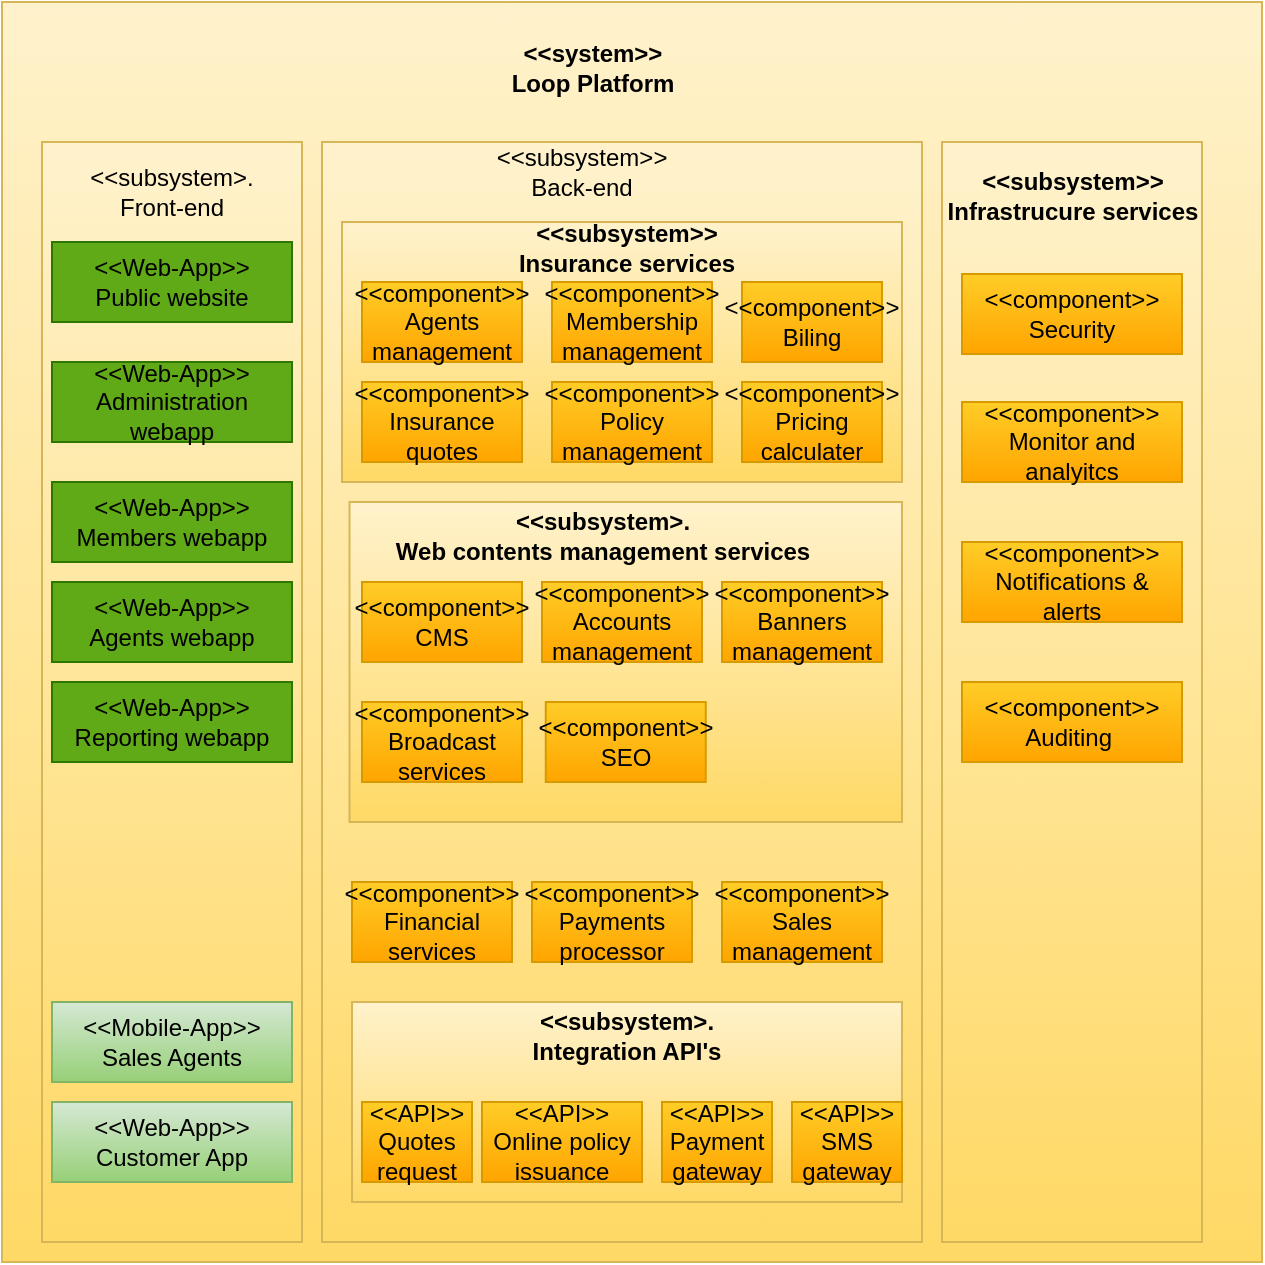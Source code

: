 <mxfile version="22.1.0" type="device">
  <diagram name="Page-1" id="3q7oZi8hlTSWg4Q0rI3E">
    <mxGraphModel dx="954" dy="600" grid="1" gridSize="10" guides="1" tooltips="1" connect="1" arrows="1" fold="1" page="1" pageScale="1" pageWidth="850" pageHeight="1100" math="0" shadow="0">
      <root>
        <mxCell id="0" />
        <mxCell id="1" parent="0" />
        <mxCell id="78S4eLdN82cWKrV9eYYc-7" value="" style="whiteSpace=wrap;html=1;aspect=fixed;fillColor=#fff2cc;gradientColor=#ffd966;strokeColor=#d6b656;" vertex="1" parent="1">
          <mxGeometry x="150" y="20" width="630" height="630" as="geometry" />
        </mxCell>
        <mxCell id="78S4eLdN82cWKrV9eYYc-9" value="&amp;lt;&amp;lt;system&amp;gt;&amp;gt;&lt;br&gt;Loop Platform&lt;br&gt;" style="text;align=center;fontStyle=1;verticalAlign=middle;spacingLeft=3;spacingRight=3;strokeColor=none;rotatable=0;points=[[0,0.5],[1,0.5]];portConstraint=eastwest;html=1;" vertex="1" parent="1">
          <mxGeometry x="405" y="40" width="80" height="26" as="geometry" />
        </mxCell>
        <mxCell id="78S4eLdN82cWKrV9eYYc-11" value="" style="rounded=0;whiteSpace=wrap;html=1;fillColor=#fff2cc;gradientColor=#ffd966;strokeColor=#d6b656;" vertex="1" parent="1">
          <mxGeometry x="170" y="90" width="130" height="550" as="geometry" />
        </mxCell>
        <mxCell id="78S4eLdN82cWKrV9eYYc-12" value="" style="rounded=0;whiteSpace=wrap;html=1;fillColor=#fff2cc;gradientColor=#ffd966;strokeColor=#d6b656;" vertex="1" parent="1">
          <mxGeometry x="310" y="90" width="300" height="550" as="geometry" />
        </mxCell>
        <mxCell id="78S4eLdN82cWKrV9eYYc-13" value="" style="rounded=0;whiteSpace=wrap;html=1;fillColor=#fff2cc;gradientColor=#ffd966;strokeColor=#d6b656;" vertex="1" parent="1">
          <mxGeometry x="620" y="90" width="130" height="550" as="geometry" />
        </mxCell>
        <mxCell id="78S4eLdN82cWKrV9eYYc-14" value="&lt;font color=&quot;#000000&quot;&gt;&amp;lt;&amp;lt;Web-App&amp;gt;&amp;gt;&lt;br&gt;Public website&lt;/font&gt;" style="html=1;dropTarget=0;whiteSpace=wrap;fillColor=#60a917;strokeColor=#2D7600;fontColor=#ffffff;" vertex="1" parent="1">
          <mxGeometry x="175" y="140" width="120" height="40" as="geometry" />
        </mxCell>
        <mxCell id="78S4eLdN82cWKrV9eYYc-16" value="&lt;font color=&quot;#000000&quot;&gt;&amp;lt;&amp;lt;Web-App&amp;gt;&amp;gt;&lt;br&gt;Administration webapp&lt;/font&gt;" style="html=1;dropTarget=0;whiteSpace=wrap;fillColor=#60a917;fontColor=#ffffff;strokeColor=#2D7600;" vertex="1" parent="1">
          <mxGeometry x="175" y="200" width="120" height="40" as="geometry" />
        </mxCell>
        <mxCell id="78S4eLdN82cWKrV9eYYc-17" value="&lt;font color=&quot;#000000&quot;&gt;&amp;lt;&amp;lt;Web-App&amp;gt;&amp;gt;&lt;br&gt;Members webapp&lt;/font&gt;" style="html=1;dropTarget=0;whiteSpace=wrap;fillColor=#60a917;fontColor=#ffffff;strokeColor=#2D7600;" vertex="1" parent="1">
          <mxGeometry x="175" y="260" width="120" height="40" as="geometry" />
        </mxCell>
        <mxCell id="78S4eLdN82cWKrV9eYYc-18" value="&lt;font color=&quot;#000000&quot;&gt;&amp;lt;&amp;lt;Web-App&amp;gt;&amp;gt;&lt;br&gt;Agents webapp&lt;/font&gt;" style="html=1;dropTarget=0;whiteSpace=wrap;fillColor=#60a917;fontColor=#ffffff;strokeColor=#2D7600;" vertex="1" parent="1">
          <mxGeometry x="175" y="310" width="120" height="40" as="geometry" />
        </mxCell>
        <mxCell id="78S4eLdN82cWKrV9eYYc-19" value="&lt;font color=&quot;#000000&quot;&gt;&amp;lt;&amp;lt;Web-App&amp;gt;&amp;gt;&lt;br&gt;Reporting webapp&lt;/font&gt;" style="html=1;dropTarget=0;whiteSpace=wrap;fillColor=#60a917;fontColor=#ffffff;strokeColor=#2D7600;" vertex="1" parent="1">
          <mxGeometry x="175" y="360" width="120" height="40" as="geometry" />
        </mxCell>
        <mxCell id="78S4eLdN82cWKrV9eYYc-20" value="&amp;lt;&amp;lt;Mobile-App&amp;gt;&amp;gt;&lt;br&gt;Sales Agents" style="html=1;dropTarget=0;whiteSpace=wrap;fillColor=#d5e8d4;gradientColor=#97d077;strokeColor=#82b366;" vertex="1" parent="1">
          <mxGeometry x="175" y="520" width="120" height="40" as="geometry" />
        </mxCell>
        <mxCell id="78S4eLdN82cWKrV9eYYc-21" value="&amp;lt;&amp;lt;Web-App&amp;gt;&amp;gt;&lt;br&gt;Customer App" style="html=1;dropTarget=0;whiteSpace=wrap;fillColor=#d5e8d4;strokeColor=#82b366;gradientColor=#97d077;" vertex="1" parent="1">
          <mxGeometry x="175" y="570" width="120" height="40" as="geometry" />
        </mxCell>
        <mxCell id="78S4eLdN82cWKrV9eYYc-22" value="" style="rounded=0;whiteSpace=wrap;html=1;fillColor=#fff2cc;gradientColor=#ffd966;strokeColor=#d6b656;" vertex="1" parent="1">
          <mxGeometry x="320" y="130" width="280" height="130" as="geometry" />
        </mxCell>
        <mxCell id="78S4eLdN82cWKrV9eYYc-23" value="" style="rounded=0;whiteSpace=wrap;html=1;fillColor=#fff2cc;gradientColor=#ffd966;strokeColor=#d6b656;" vertex="1" parent="1">
          <mxGeometry x="323.75" y="270" width="276.25" height="160" as="geometry" />
        </mxCell>
        <mxCell id="78S4eLdN82cWKrV9eYYc-24" value="" style="rounded=0;whiteSpace=wrap;html=1;fillColor=#fff2cc;gradientColor=#ffd966;strokeColor=#d6b656;" vertex="1" parent="1">
          <mxGeometry x="325" y="520" width="275" height="100" as="geometry" />
        </mxCell>
        <mxCell id="78S4eLdN82cWKrV9eYYc-25" value="&amp;lt;&amp;lt;subsystem&amp;gt;.&lt;br&gt;Front-end" style="text;html=1;strokeColor=none;fillColor=none;align=center;verticalAlign=middle;whiteSpace=wrap;rounded=0;" vertex="1" parent="1">
          <mxGeometry x="205" y="100" width="60" height="30" as="geometry" />
        </mxCell>
        <mxCell id="78S4eLdN82cWKrV9eYYc-26" value="&amp;lt;&amp;lt;subsystem&amp;gt;&amp;gt;&lt;br&gt;Back-end" style="text;html=1;strokeColor=none;fillColor=none;align=center;verticalAlign=middle;whiteSpace=wrap;rounded=0;" vertex="1" parent="1">
          <mxGeometry x="410" y="90" width="60" height="30" as="geometry" />
        </mxCell>
        <mxCell id="78S4eLdN82cWKrV9eYYc-27" value="&amp;lt;&amp;lt;component&amp;gt;&amp;gt;&lt;br&gt;Agents management" style="html=1;whiteSpace=wrap;fillColor=#ffcd28;gradientColor=#ffa500;strokeColor=#d79b00;" vertex="1" parent="1">
          <mxGeometry x="330" y="160" width="80" height="40" as="geometry" />
        </mxCell>
        <mxCell id="78S4eLdN82cWKrV9eYYc-28" value="&amp;lt;&amp;lt;component&amp;gt;&amp;gt;&lt;br style=&quot;border-color: var(--border-color);&quot;&gt;Membership management" style="html=1;whiteSpace=wrap;fillColor=#ffcd28;gradientColor=#ffa500;strokeColor=#d79b00;" vertex="1" parent="1">
          <mxGeometry x="425" y="160" width="80" height="40" as="geometry" />
        </mxCell>
        <mxCell id="78S4eLdN82cWKrV9eYYc-29" value="&amp;lt;&amp;lt;component&amp;gt;&amp;gt;&lt;br style=&quot;border-color: var(--border-color);&quot;&gt;Biling" style="html=1;whiteSpace=wrap;fillColor=#ffcd28;gradientColor=#ffa500;strokeColor=#d79b00;" vertex="1" parent="1">
          <mxGeometry x="520" y="160" width="70" height="40" as="geometry" />
        </mxCell>
        <mxCell id="78S4eLdN82cWKrV9eYYc-30" value="&amp;lt;&amp;lt;component&amp;gt;&amp;gt;&lt;br style=&quot;border-color: var(--border-color);&quot;&gt;Insurance quotes" style="html=1;whiteSpace=wrap;fillColor=#ffcd28;gradientColor=#ffa500;strokeColor=#d79b00;" vertex="1" parent="1">
          <mxGeometry x="330" y="210" width="80" height="40" as="geometry" />
        </mxCell>
        <mxCell id="78S4eLdN82cWKrV9eYYc-32" value="&amp;lt;&amp;lt;component&amp;gt;&amp;gt;&lt;br style=&quot;border-color: var(--border-color);&quot;&gt;Policy management" style="html=1;whiteSpace=wrap;fillColor=#ffcd28;gradientColor=#ffa500;strokeColor=#d79b00;" vertex="1" parent="1">
          <mxGeometry x="425" y="210" width="80" height="40" as="geometry" />
        </mxCell>
        <mxCell id="78S4eLdN82cWKrV9eYYc-33" value="&amp;lt;&amp;lt;component&amp;gt;&amp;gt;&lt;br style=&quot;border-color: var(--border-color);&quot;&gt;Pricing calculater" style="html=1;whiteSpace=wrap;fillColor=#ffcd28;gradientColor=#ffa500;strokeColor=#d79b00;" vertex="1" parent="1">
          <mxGeometry x="520" y="210" width="70" height="40" as="geometry" />
        </mxCell>
        <mxCell id="78S4eLdN82cWKrV9eYYc-34" value="&amp;lt;&amp;lt;subsystem&amp;gt;&amp;gt;&lt;br&gt;Insurance services" style="text;align=center;fontStyle=1;verticalAlign=middle;spacingLeft=3;spacingRight=3;strokeColor=none;rotatable=0;points=[[0,0.5],[1,0.5]];portConstraint=eastwest;html=1;" vertex="1" parent="1">
          <mxGeometry x="421.88" y="130" width="80" height="26" as="geometry" />
        </mxCell>
        <mxCell id="78S4eLdN82cWKrV9eYYc-35" value="&amp;lt;&amp;lt;subsystem&amp;gt;.&lt;br&gt;Web contents management services" style="text;align=center;fontStyle=1;verticalAlign=middle;spacingLeft=3;spacingRight=3;strokeColor=none;rotatable=0;points=[[0,0.5],[1,0.5]];portConstraint=eastwest;html=1;" vertex="1" parent="1">
          <mxGeometry x="410" y="274" width="80" height="26" as="geometry" />
        </mxCell>
        <mxCell id="78S4eLdN82cWKrV9eYYc-37" value="" style="html=1;whiteSpace=wrap;" vertex="1" parent="1">
          <mxGeometry x="330" y="310" width="80" height="40" as="geometry" />
        </mxCell>
        <mxCell id="78S4eLdN82cWKrV9eYYc-38" value="&amp;lt;&amp;lt;component&amp;gt;&amp;gt;&lt;br&gt;CMS" style="html=1;whiteSpace=wrap;fillColor=#ffcd28;gradientColor=#ffa500;strokeColor=#d79b00;" vertex="1" parent="1">
          <mxGeometry x="330" y="310" width="80" height="40" as="geometry" />
        </mxCell>
        <mxCell id="78S4eLdN82cWKrV9eYYc-39" value="&amp;lt;&amp;lt;component&amp;gt;&amp;gt;&lt;br&gt;Accounts management" style="html=1;whiteSpace=wrap;fillColor=#ffcd28;gradientColor=#ffa500;strokeColor=#d79b00;" vertex="1" parent="1">
          <mxGeometry x="420" y="310" width="80" height="40" as="geometry" />
        </mxCell>
        <mxCell id="78S4eLdN82cWKrV9eYYc-40" value="&amp;lt;&amp;lt;component&amp;gt;&amp;gt;&lt;br&gt;Banners management" style="html=1;whiteSpace=wrap;fillColor=#ffcd28;gradientColor=#ffa500;strokeColor=#d79b00;" vertex="1" parent="1">
          <mxGeometry x="510" y="310" width="80" height="40" as="geometry" />
        </mxCell>
        <mxCell id="78S4eLdN82cWKrV9eYYc-43" value="&amp;lt;&amp;lt;component&amp;gt;&amp;gt;&lt;br&gt;Broadcast services" style="html=1;whiteSpace=wrap;fillColor=#ffcd28;gradientColor=#ffa500;strokeColor=#d79b00;" vertex="1" parent="1">
          <mxGeometry x="330" y="370" width="80" height="40" as="geometry" />
        </mxCell>
        <mxCell id="78S4eLdN82cWKrV9eYYc-45" value="&amp;lt;&amp;lt;component&amp;gt;&amp;gt;&lt;br&gt;SEO" style="html=1;whiteSpace=wrap;fillColor=#ffcd28;gradientColor=#ffa500;strokeColor=#d79b00;" vertex="1" parent="1">
          <mxGeometry x="421.88" y="370" width="80" height="40" as="geometry" />
        </mxCell>
        <mxCell id="78S4eLdN82cWKrV9eYYc-46" value="&amp;lt;&amp;lt;component&amp;gt;&amp;gt;&lt;br&gt;Financial services" style="html=1;whiteSpace=wrap;fillColor=#ffcd28;gradientColor=#ffa500;strokeColor=#d79b00;" vertex="1" parent="1">
          <mxGeometry x="325" y="460" width="80" height="40" as="geometry" />
        </mxCell>
        <mxCell id="78S4eLdN82cWKrV9eYYc-47" value="&amp;lt;&amp;lt;component&amp;gt;&amp;gt;&lt;br&gt;Payments processor" style="html=1;whiteSpace=wrap;fillColor=#ffcd28;strokeColor=#d79b00;gradientColor=#ffa500;" vertex="1" parent="1">
          <mxGeometry x="415" y="460" width="80" height="40" as="geometry" />
        </mxCell>
        <mxCell id="78S4eLdN82cWKrV9eYYc-48" value="&amp;lt;&amp;lt;component&amp;gt;&amp;gt;&lt;br&gt;Sales management" style="html=1;whiteSpace=wrap;fillColor=#ffcd28;gradientColor=#ffa500;strokeColor=#d79b00;" vertex="1" parent="1">
          <mxGeometry x="510" y="460" width="80" height="40" as="geometry" />
        </mxCell>
        <mxCell id="78S4eLdN82cWKrV9eYYc-49" value="&amp;lt;&amp;lt;subsystem&amp;gt;.&lt;br&gt;Integration API&#39;s" style="text;align=center;fontStyle=1;verticalAlign=middle;spacingLeft=3;spacingRight=3;strokeColor=none;rotatable=0;points=[[0,0.5],[1,0.5]];portConstraint=eastwest;html=1;" vertex="1" parent="1">
          <mxGeometry x="421.88" y="524" width="80" height="26" as="geometry" />
        </mxCell>
        <mxCell id="78S4eLdN82cWKrV9eYYc-50" value="&amp;lt;&amp;lt;API&amp;gt;&amp;gt;&lt;br&gt;Quotes request" style="html=1;whiteSpace=wrap;fillColor=#ffcd28;gradientColor=#ffa500;strokeColor=#d79b00;" vertex="1" parent="1">
          <mxGeometry x="330" y="570" width="55" height="40" as="geometry" />
        </mxCell>
        <mxCell id="78S4eLdN82cWKrV9eYYc-51" value="&amp;lt;&amp;lt;API&amp;gt;&amp;gt;&lt;br&gt;Online policy issuance" style="html=1;whiteSpace=wrap;fillColor=#ffcd28;gradientColor=#ffa500;strokeColor=#d79b00;" vertex="1" parent="1">
          <mxGeometry x="390" y="570" width="80" height="40" as="geometry" />
        </mxCell>
        <mxCell id="78S4eLdN82cWKrV9eYYc-52" value="&amp;lt;&amp;lt;API&amp;gt;&amp;gt;&lt;br&gt;Payment gateway" style="html=1;whiteSpace=wrap;fillColor=#ffcd28;gradientColor=#ffa500;strokeColor=#d79b00;" vertex="1" parent="1">
          <mxGeometry x="480" y="570" width="55" height="40" as="geometry" />
        </mxCell>
        <mxCell id="78S4eLdN82cWKrV9eYYc-54" value="&amp;lt;&amp;lt;API&amp;gt;&amp;gt;&lt;br&gt;SMS gateway" style="html=1;whiteSpace=wrap;fillColor=#ffcd28;gradientColor=#ffa500;strokeColor=#d79b00;" vertex="1" parent="1">
          <mxGeometry x="545" y="570" width="55" height="40" as="geometry" />
        </mxCell>
        <mxCell id="78S4eLdN82cWKrV9eYYc-55" value="&amp;lt;&amp;lt;subsystem&amp;gt;&amp;gt;&lt;br&gt;Infrastrucure services" style="text;align=center;fontStyle=1;verticalAlign=middle;spacingLeft=3;spacingRight=3;strokeColor=none;rotatable=0;points=[[0,0.5],[1,0.5]];portConstraint=eastwest;html=1;" vertex="1" parent="1">
          <mxGeometry x="645" y="104" width="80" height="26" as="geometry" />
        </mxCell>
        <mxCell id="78S4eLdN82cWKrV9eYYc-56" value="&amp;lt;&amp;lt;component&amp;gt;&amp;gt;&lt;br&gt;Security" style="html=1;whiteSpace=wrap;fillColor=#ffcd28;gradientColor=#ffa500;strokeColor=#d79b00;" vertex="1" parent="1">
          <mxGeometry x="630" y="156" width="110" height="40" as="geometry" />
        </mxCell>
        <mxCell id="78S4eLdN82cWKrV9eYYc-58" value="&amp;lt;&amp;lt;component&amp;gt;&amp;gt;&lt;br&gt;Monitor and analyitcs" style="html=1;whiteSpace=wrap;fillColor=#ffcd28;gradientColor=#ffa500;strokeColor=#d79b00;" vertex="1" parent="1">
          <mxGeometry x="630" y="220" width="110" height="40" as="geometry" />
        </mxCell>
        <mxCell id="78S4eLdN82cWKrV9eYYc-59" value="&amp;lt;&amp;lt;component&amp;gt;&amp;gt;&lt;br&gt;Notifications &amp;amp; alerts" style="html=1;whiteSpace=wrap;fillColor=#ffcd28;gradientColor=#ffa500;strokeColor=#d79b00;" vertex="1" parent="1">
          <mxGeometry x="630" y="290" width="110" height="40" as="geometry" />
        </mxCell>
        <mxCell id="78S4eLdN82cWKrV9eYYc-60" value="&amp;lt;&amp;lt;component&amp;gt;&amp;gt;&lt;br&gt;Auditing&amp;nbsp;" style="html=1;whiteSpace=wrap;fillColor=#ffcd28;gradientColor=#ffa500;strokeColor=#d79b00;" vertex="1" parent="1">
          <mxGeometry x="630" y="360" width="110" height="40" as="geometry" />
        </mxCell>
      </root>
    </mxGraphModel>
  </diagram>
</mxfile>
